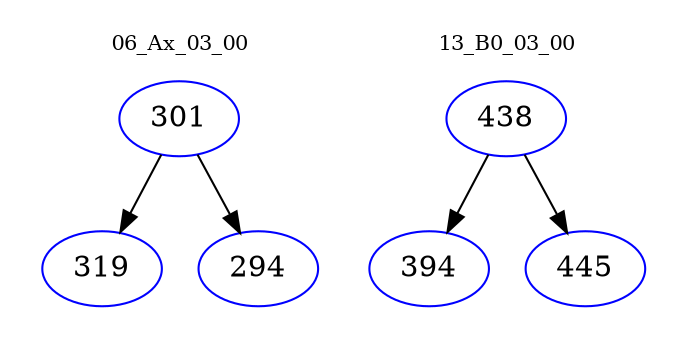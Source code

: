 digraph{
subgraph cluster_0 {
color = white
label = "06_Ax_03_00";
fontsize=10;
T0_301 [label="301", color="blue"]
T0_301 -> T0_319 [color="black"]
T0_319 [label="319", color="blue"]
T0_301 -> T0_294 [color="black"]
T0_294 [label="294", color="blue"]
}
subgraph cluster_1 {
color = white
label = "13_B0_03_00";
fontsize=10;
T1_438 [label="438", color="blue"]
T1_438 -> T1_394 [color="black"]
T1_394 [label="394", color="blue"]
T1_438 -> T1_445 [color="black"]
T1_445 [label="445", color="blue"]
}
}
